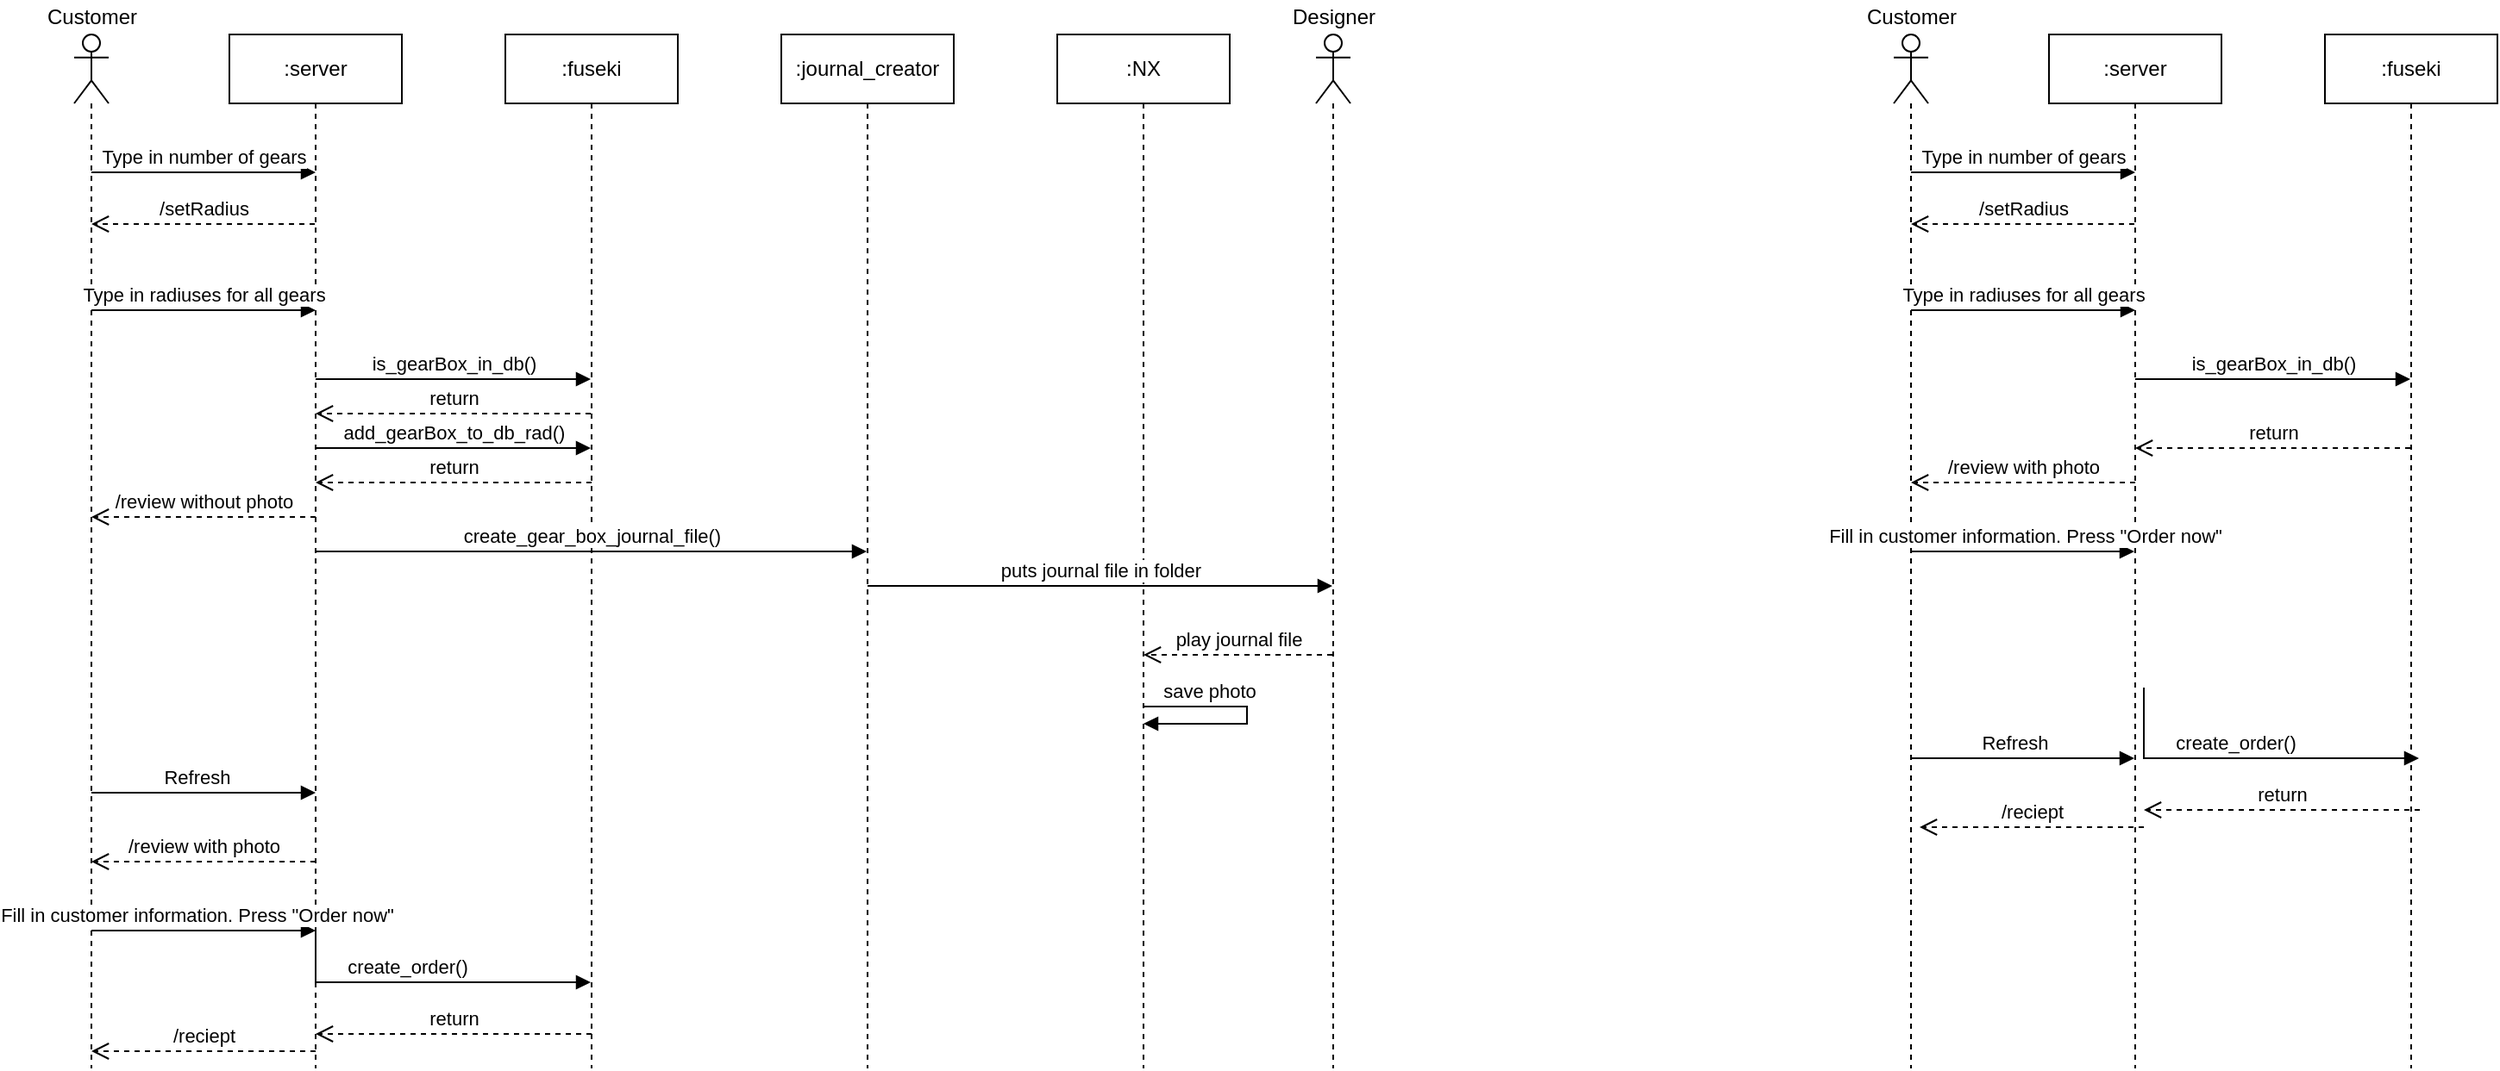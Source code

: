 <mxfile version="15.8.6" type="device"><diagram id="pur2rz3WO4CGZzO7bH6X" name="Page-1"><mxGraphModel dx="1249" dy="674" grid="1" gridSize="10" guides="1" tooltips="1" connect="1" arrows="1" fold="1" page="1" pageScale="1" pageWidth="850" pageHeight="1100" math="0" shadow="0"><root><mxCell id="0"/><mxCell id="1" parent="0"/><mxCell id="kUHwDhOnWiA5E9myQqLr-2" value="" style="shape=umlLifeline;participant=umlActor;perimeter=lifelinePerimeter;whiteSpace=wrap;html=1;container=1;collapsible=0;recursiveResize=0;verticalAlign=top;spacingTop=36;outlineConnect=0;" parent="1" vertex="1"><mxGeometry x="70" y="40" width="20" height="600" as="geometry"/></mxCell><mxCell id="kUHwDhOnWiA5E9myQqLr-10" value=":server" style="shape=umlLifeline;perimeter=lifelinePerimeter;whiteSpace=wrap;html=1;container=1;collapsible=0;recursiveResize=0;outlineConnect=0;" parent="1" vertex="1"><mxGeometry x="160" y="40" width="100" height="600" as="geometry"/></mxCell><mxCell id="kUHwDhOnWiA5E9myQqLr-49" value="/review without photo" style="html=1;verticalAlign=bottom;endArrow=open;dashed=1;endSize=8;rounded=0;edgeStyle=orthogonalEdgeStyle;" parent="kUHwDhOnWiA5E9myQqLr-10" edge="1"><mxGeometry relative="1" as="geometry"><mxPoint x="50" y="280" as="sourcePoint"/><mxPoint x="-80" y="280" as="targetPoint"/><Array as="points"><mxPoint x="-19.5" y="280"/><mxPoint x="-19.5" y="280"/></Array></mxGeometry></mxCell><mxCell id="kUHwDhOnWiA5E9myQqLr-75" value="/reciept" style="html=1;verticalAlign=bottom;endArrow=open;dashed=1;endSize=8;rounded=0;edgeStyle=orthogonalEdgeStyle;" parent="kUHwDhOnWiA5E9myQqLr-10" edge="1"><mxGeometry relative="1" as="geometry"><mxPoint x="50" y="590" as="sourcePoint"/><mxPoint x="-80" y="590" as="targetPoint"/><Array as="points"><mxPoint x="10.5" y="590"/><mxPoint x="10.5" y="590"/></Array></mxGeometry></mxCell><mxCell id="kUHwDhOnWiA5E9myQqLr-74" value="return" style="html=1;verticalAlign=bottom;endArrow=open;dashed=1;endSize=8;rounded=0;edgeStyle=orthogonalEdgeStyle;" parent="kUHwDhOnWiA5E9myQqLr-10" edge="1"><mxGeometry relative="1" as="geometry"><mxPoint x="210" y="580" as="sourcePoint"/><mxPoint x="50" y="580" as="targetPoint"/><Array as="points"><mxPoint x="150.5" y="580"/><mxPoint x="150.5" y="580"/></Array></mxGeometry></mxCell><mxCell id="kUHwDhOnWiA5E9myQqLr-80" value="Refresh" style="html=1;verticalAlign=bottom;endArrow=block;rounded=0;edgeStyle=orthogonalEdgeStyle;" parent="kUHwDhOnWiA5E9myQqLr-10" edge="1"><mxGeometry x="-0.069" width="80" relative="1" as="geometry"><mxPoint x="-80" y="440" as="sourcePoint"/><mxPoint x="50" y="440" as="targetPoint"/><mxPoint as="offset"/><Array as="points"><mxPoint x="-9.5" y="440"/><mxPoint x="-9.5" y="440"/></Array></mxGeometry></mxCell><mxCell id="kUHwDhOnWiA5E9myQqLr-11" value=":fuseki" style="shape=umlLifeline;perimeter=lifelinePerimeter;whiteSpace=wrap;html=1;container=1;collapsible=0;recursiveResize=0;outlineConnect=0;" parent="1" vertex="1"><mxGeometry x="320" y="40" width="100" height="600" as="geometry"/></mxCell><mxCell id="kUHwDhOnWiA5E9myQqLr-19" value="Type in&amp;nbsp;radiuses for all gears" style="html=1;verticalAlign=bottom;endArrow=block;rounded=0;edgeStyle=orthogonalEdgeStyle;" parent="1" edge="1"><mxGeometry width="80" relative="1" as="geometry"><mxPoint x="80" y="200" as="sourcePoint"/><mxPoint x="210" y="200" as="targetPoint"/></mxGeometry></mxCell><mxCell id="kUHwDhOnWiA5E9myQqLr-16" value="Type in number of gears" style="html=1;verticalAlign=bottom;endArrow=block;rounded=0;edgeStyle=orthogonalEdgeStyle;" parent="1" edge="1"><mxGeometry width="80" relative="1" as="geometry"><mxPoint x="80" y="120" as="sourcePoint"/><mxPoint x="210" y="120" as="targetPoint"/></mxGeometry></mxCell><mxCell id="kUHwDhOnWiA5E9myQqLr-18" value="/setRadius" style="html=1;verticalAlign=bottom;endArrow=open;dashed=1;endSize=8;rounded=0;edgeStyle=orthogonalEdgeStyle;" parent="1" source="kUHwDhOnWiA5E9myQqLr-10" target="kUHwDhOnWiA5E9myQqLr-2" edge="1"><mxGeometry relative="1" as="geometry"><mxPoint x="210" y="170" as="sourcePoint"/><mxPoint x="100" y="170" as="targetPoint"/><Array as="points"><mxPoint x="150" y="150"/><mxPoint x="150" y="150"/></Array></mxGeometry></mxCell><mxCell id="kUHwDhOnWiA5E9myQqLr-24" value="is_gearBox_in_db()" style="html=1;verticalAlign=bottom;endArrow=block;rounded=0;edgeStyle=orthogonalEdgeStyle;" parent="1" target="kUHwDhOnWiA5E9myQqLr-11" edge="1"><mxGeometry width="80" relative="1" as="geometry"><mxPoint x="210" y="240" as="sourcePoint"/><mxPoint x="290" y="240" as="targetPoint"/><Array as="points"><mxPoint x="310" y="240"/><mxPoint x="310" y="240"/></Array></mxGeometry></mxCell><mxCell id="kUHwDhOnWiA5E9myQqLr-28" value=":NX" style="shape=umlLifeline;perimeter=lifelinePerimeter;whiteSpace=wrap;html=1;container=1;collapsible=0;recursiveResize=0;outlineConnect=0;" parent="1" vertex="1"><mxGeometry x="640" y="40" width="100" height="600" as="geometry"/></mxCell><mxCell id="kUHwDhOnWiA5E9myQqLr-29" value="" style="shape=umlLifeline;participant=umlActor;perimeter=lifelinePerimeter;whiteSpace=wrap;html=1;container=1;collapsible=0;recursiveResize=0;verticalAlign=top;spacingTop=36;outlineConnect=0;align=center;size=40;" parent="1" vertex="1"><mxGeometry x="790" y="40" width="20" height="600" as="geometry"/></mxCell><mxCell id="kUHwDhOnWiA5E9myQqLr-30" value="&lt;span&gt;Designer&lt;/span&gt;" style="text;html=1;align=center;verticalAlign=middle;resizable=0;points=[];autosize=1;strokeColor=none;fillColor=none;" parent="1" vertex="1"><mxGeometry x="770" y="20" width="60" height="20" as="geometry"/></mxCell><mxCell id="kUHwDhOnWiA5E9myQqLr-31" value="Customer" style="text;html=1;align=center;verticalAlign=middle;resizable=0;points=[];autosize=1;strokeColor=none;fillColor=none;" parent="1" vertex="1"><mxGeometry x="45" y="20" width="70" height="20" as="geometry"/></mxCell><mxCell id="kUHwDhOnWiA5E9myQqLr-33" value=":journal_creator" style="shape=umlLifeline;perimeter=lifelinePerimeter;whiteSpace=wrap;html=1;container=1;collapsible=0;recursiveResize=0;outlineConnect=0;" parent="1" vertex="1"><mxGeometry x="480" y="40" width="100" height="600" as="geometry"/></mxCell><mxCell id="kUHwDhOnWiA5E9myQqLr-36" value="play journal file" style="html=1;verticalAlign=bottom;endArrow=open;dashed=1;endSize=8;rounded=0;edgeStyle=orthogonalEdgeStyle;" parent="1" source="kUHwDhOnWiA5E9myQqLr-29" target="kUHwDhOnWiA5E9myQqLr-28" edge="1"><mxGeometry relative="1" as="geometry"><mxPoint x="650" y="460" as="sourcePoint"/><mxPoint x="570" y="460" as="targetPoint"/><Array as="points"><mxPoint x="750" y="400"/><mxPoint x="750" y="400"/></Array></mxGeometry></mxCell><mxCell id="kUHwDhOnWiA5E9myQqLr-34" value="return" style="html=1;verticalAlign=bottom;endArrow=open;dashed=1;endSize=8;rounded=0;edgeStyle=orthogonalEdgeStyle;" parent="1" source="kUHwDhOnWiA5E9myQqLr-11" target="kUHwDhOnWiA5E9myQqLr-10" edge="1"><mxGeometry relative="1" as="geometry"><mxPoint x="370" y="270" as="sourcePoint"/><mxPoint x="290" y="270" as="targetPoint"/><Array as="points"><mxPoint x="300" y="260"/><mxPoint x="300" y="260"/></Array></mxGeometry></mxCell><mxCell id="kUHwDhOnWiA5E9myQqLr-37" value="create_gear_box_journal_file()" style="html=1;verticalAlign=bottom;endArrow=block;rounded=0;edgeStyle=orthogonalEdgeStyle;" parent="1" source="kUHwDhOnWiA5E9myQqLr-10" target="kUHwDhOnWiA5E9myQqLr-33" edge="1"><mxGeometry width="80" relative="1" as="geometry"><mxPoint x="290" y="290" as="sourcePoint"/><mxPoint x="880" y="290" as="targetPoint"/><Array as="points"><mxPoint x="260" y="370"/><mxPoint x="260" y="370"/></Array></mxGeometry></mxCell><mxCell id="kUHwDhOnWiA5E9myQqLr-39" value="puts journal file in folder" style="html=1;verticalAlign=bottom;endArrow=block;rounded=0;edgeStyle=orthogonalEdgeStyle;" parent="1" source="kUHwDhOnWiA5E9myQqLr-33" target="kUHwDhOnWiA5E9myQqLr-29" edge="1"><mxGeometry width="80" relative="1" as="geometry"><mxPoint x="570" y="350" as="sourcePoint"/><mxPoint x="650" y="350" as="targetPoint"/><Array as="points"><mxPoint x="660" y="360"/><mxPoint x="660" y="360"/></Array></mxGeometry></mxCell><mxCell id="kUHwDhOnWiA5E9myQqLr-41" value="save photo" style="html=1;verticalAlign=bottom;endArrow=block;rounded=0;edgeStyle=orthogonalEdgeStyle;" parent="1" source="kUHwDhOnWiA5E9myQqLr-28" target="kUHwDhOnWiA5E9myQqLr-28" edge="1"><mxGeometry x="-0.425" width="80" relative="1" as="geometry"><mxPoint x="570" y="440" as="sourcePoint"/><mxPoint x="750" y="580" as="targetPoint"/><Array as="points"><mxPoint x="750" y="430"/><mxPoint x="750" y="440"/></Array><mxPoint as="offset"/></mxGeometry></mxCell><mxCell id="kUHwDhOnWiA5E9myQqLr-51" value="/review with photo" style="html=1;verticalAlign=bottom;endArrow=open;dashed=1;endSize=8;rounded=0;edgeStyle=orthogonalEdgeStyle;" parent="1" edge="1"><mxGeometry relative="1" as="geometry"><mxPoint x="210" y="520" as="sourcePoint"/><mxPoint x="80" y="520" as="targetPoint"/><Array as="points"><mxPoint x="140.5" y="520"/><mxPoint x="140.5" y="520"/></Array></mxGeometry></mxCell><mxCell id="kUHwDhOnWiA5E9myQqLr-52" value="" style="shape=umlLifeline;participant=umlActor;perimeter=lifelinePerimeter;whiteSpace=wrap;html=1;container=1;collapsible=0;recursiveResize=0;verticalAlign=top;spacingTop=36;outlineConnect=0;" parent="1" vertex="1"><mxGeometry x="1125" y="40" width="20" height="600" as="geometry"/></mxCell><mxCell id="kUHwDhOnWiA5E9myQqLr-53" value=":server" style="shape=umlLifeline;perimeter=lifelinePerimeter;whiteSpace=wrap;html=1;container=1;collapsible=0;recursiveResize=0;outlineConnect=0;" parent="1" vertex="1"><mxGeometry x="1215" y="40" width="100" height="600" as="geometry"/></mxCell><mxCell id="kUHwDhOnWiA5E9myQqLr-54" value="/review with photo" style="html=1;verticalAlign=bottom;endArrow=open;dashed=1;endSize=8;rounded=0;edgeStyle=orthogonalEdgeStyle;" parent="kUHwDhOnWiA5E9myQqLr-53" edge="1"><mxGeometry relative="1" as="geometry"><mxPoint x="50" y="260" as="sourcePoint"/><mxPoint x="-80" y="260" as="targetPoint"/><Array as="points"><mxPoint x="-19.5" y="260"/><mxPoint x="-19.5" y="260"/></Array></mxGeometry></mxCell><mxCell id="kUHwDhOnWiA5E9myQqLr-55" value="Refresh" style="html=1;verticalAlign=bottom;endArrow=block;rounded=0;edgeStyle=orthogonalEdgeStyle;" parent="kUHwDhOnWiA5E9myQqLr-53" edge="1"><mxGeometry x="-0.069" width="80" relative="1" as="geometry"><mxPoint x="-80.5" y="420" as="sourcePoint"/><mxPoint x="49.5" y="420" as="targetPoint"/><mxPoint as="offset"/><Array as="points"><mxPoint x="-10" y="420"/><mxPoint x="-10" y="420"/></Array></mxGeometry></mxCell><mxCell id="kUHwDhOnWiA5E9myQqLr-81" value="/reciept" style="html=1;verticalAlign=bottom;endArrow=open;dashed=1;endSize=8;rounded=0;edgeStyle=orthogonalEdgeStyle;" parent="kUHwDhOnWiA5E9myQqLr-53" edge="1"><mxGeometry relative="1" as="geometry"><mxPoint x="55" y="460" as="sourcePoint"/><mxPoint x="-75" y="460" as="targetPoint"/><Array as="points"><mxPoint x="15.5" y="460"/><mxPoint x="15.5" y="460"/></Array></mxGeometry></mxCell><mxCell id="kUHwDhOnWiA5E9myQqLr-82" value="return" style="html=1;verticalAlign=bottom;endArrow=open;dashed=1;endSize=8;rounded=0;edgeStyle=orthogonalEdgeStyle;" parent="kUHwDhOnWiA5E9myQqLr-53" edge="1"><mxGeometry relative="1" as="geometry"><mxPoint x="215" y="450" as="sourcePoint"/><mxPoint x="55" y="450" as="targetPoint"/><Array as="points"><mxPoint x="155.5" y="450"/><mxPoint x="155.5" y="450"/></Array></mxGeometry></mxCell><mxCell id="kUHwDhOnWiA5E9myQqLr-85" value="create_order()" style="html=1;verticalAlign=bottom;endArrow=block;rounded=0;edgeStyle=orthogonalEdgeStyle;" parent="kUHwDhOnWiA5E9myQqLr-53" edge="1"><mxGeometry x="-0.069" width="80" relative="1" as="geometry"><mxPoint x="55" y="379" as="sourcePoint"/><mxPoint x="214.5" y="420" as="targetPoint"/><mxPoint as="offset"/><Array as="points"><mxPoint x="55" y="420"/></Array></mxGeometry></mxCell><mxCell id="kUHwDhOnWiA5E9myQqLr-56" value=":fuseki" style="shape=umlLifeline;perimeter=lifelinePerimeter;whiteSpace=wrap;html=1;container=1;collapsible=0;recursiveResize=0;outlineConnect=0;" parent="1" vertex="1"><mxGeometry x="1375" y="40" width="100" height="600" as="geometry"/></mxCell><mxCell id="kUHwDhOnWiA5E9myQqLr-57" value="Type in&amp;nbsp;radiuses for all gears" style="html=1;verticalAlign=bottom;endArrow=block;rounded=0;edgeStyle=orthogonalEdgeStyle;" parent="1" edge="1"><mxGeometry width="80" relative="1" as="geometry"><mxPoint x="1135" y="200" as="sourcePoint"/><mxPoint x="1265" y="200" as="targetPoint"/></mxGeometry></mxCell><mxCell id="kUHwDhOnWiA5E9myQqLr-58" value="Type in number of gears" style="html=1;verticalAlign=bottom;endArrow=block;rounded=0;edgeStyle=orthogonalEdgeStyle;" parent="1" edge="1"><mxGeometry width="80" relative="1" as="geometry"><mxPoint x="1135" y="120" as="sourcePoint"/><mxPoint x="1265" y="120" as="targetPoint"/></mxGeometry></mxCell><mxCell id="kUHwDhOnWiA5E9myQqLr-59" value="/setRadius" style="html=1;verticalAlign=bottom;endArrow=open;dashed=1;endSize=8;rounded=0;edgeStyle=orthogonalEdgeStyle;" parent="1" source="kUHwDhOnWiA5E9myQqLr-53" target="kUHwDhOnWiA5E9myQqLr-52" edge="1"><mxGeometry relative="1" as="geometry"><mxPoint x="1265" y="170" as="sourcePoint"/><mxPoint x="1155" y="170" as="targetPoint"/><Array as="points"><mxPoint x="1205" y="150"/><mxPoint x="1205" y="150"/></Array></mxGeometry></mxCell><mxCell id="kUHwDhOnWiA5E9myQqLr-60" value="is_gearBox_in_db()" style="html=1;verticalAlign=bottom;endArrow=block;rounded=0;edgeStyle=orthogonalEdgeStyle;" parent="1" target="kUHwDhOnWiA5E9myQqLr-56" edge="1"><mxGeometry width="80" relative="1" as="geometry"><mxPoint x="1265" y="240" as="sourcePoint"/><mxPoint x="1345" y="240" as="targetPoint"/><Array as="points"><mxPoint x="1365" y="240"/><mxPoint x="1365" y="240"/></Array></mxGeometry></mxCell><mxCell id="kUHwDhOnWiA5E9myQqLr-64" value="Customer" style="text;html=1;align=center;verticalAlign=middle;resizable=0;points=[];autosize=1;strokeColor=none;fillColor=none;" parent="1" vertex="1"><mxGeometry x="1100" y="20" width="70" height="20" as="geometry"/></mxCell><mxCell id="kUHwDhOnWiA5E9myQqLr-67" value="return" style="html=1;verticalAlign=bottom;endArrow=open;dashed=1;endSize=8;rounded=0;edgeStyle=orthogonalEdgeStyle;" parent="1" source="kUHwDhOnWiA5E9myQqLr-56" target="kUHwDhOnWiA5E9myQqLr-53" edge="1"><mxGeometry relative="1" as="geometry"><mxPoint x="1425" y="270" as="sourcePoint"/><mxPoint x="1345" y="270" as="targetPoint"/><Array as="points"><mxPoint x="1365" y="280"/><mxPoint x="1365" y="280"/></Array></mxGeometry></mxCell><mxCell id="kUHwDhOnWiA5E9myQqLr-73" value="create_order()" style="html=1;verticalAlign=bottom;endArrow=block;rounded=0;edgeStyle=orthogonalEdgeStyle;" parent="1" target="kUHwDhOnWiA5E9myQqLr-11" edge="1"><mxGeometry x="-0.069" width="80" relative="1" as="geometry"><mxPoint x="210" y="549" as="sourcePoint"/><mxPoint x="280" y="520" as="targetPoint"/><mxPoint as="offset"/><Array as="points"><mxPoint x="210" y="590"/></Array></mxGeometry></mxCell><mxCell id="kUHwDhOnWiA5E9myQqLr-77" value="add_gearBox_to_db_rad()" style="html=1;verticalAlign=bottom;endArrow=block;rounded=0;edgeStyle=orthogonalEdgeStyle;" parent="1" edge="1"><mxGeometry width="80" relative="1" as="geometry"><mxPoint x="210" y="280" as="sourcePoint"/><mxPoint x="369.5" y="280" as="targetPoint"/><Array as="points"><mxPoint x="310" y="280"/><mxPoint x="310" y="280"/></Array></mxGeometry></mxCell><mxCell id="kUHwDhOnWiA5E9myQqLr-78" value="return" style="html=1;verticalAlign=bottom;endArrow=open;dashed=1;endSize=8;rounded=0;edgeStyle=orthogonalEdgeStyle;" parent="1" edge="1"><mxGeometry relative="1" as="geometry"><mxPoint x="370" y="300" as="sourcePoint"/><mxPoint x="210" y="300" as="targetPoint"/><Array as="points"><mxPoint x="300.5" y="300"/><mxPoint x="300.5" y="300"/></Array></mxGeometry></mxCell><mxCell id="kUHwDhOnWiA5E9myQqLr-72" value="Fill in customer information. Press &quot;Order now&quot;" style="html=1;verticalAlign=bottom;endArrow=block;rounded=0;edgeStyle=orthogonalEdgeStyle;" parent="1" edge="1"><mxGeometry x="-0.069" width="80" relative="1" as="geometry"><mxPoint x="80" y="560" as="sourcePoint"/><mxPoint x="210" y="560" as="targetPoint"/><mxPoint as="offset"/><Array as="points"><mxPoint x="150.5" y="560"/><mxPoint x="150.5" y="560"/></Array></mxGeometry></mxCell><mxCell id="kUHwDhOnWiA5E9myQqLr-86" value="Fill in customer information. Press &quot;Order now&quot;" style="html=1;verticalAlign=bottom;endArrow=block;rounded=0;edgeStyle=orthogonalEdgeStyle;" parent="1" source="kUHwDhOnWiA5E9myQqLr-52" target="kUHwDhOnWiA5E9myQqLr-53" edge="1"><mxGeometry x="0.008" width="80" relative="1" as="geometry"><mxPoint x="1160" y="350" as="sourcePoint"/><mxPoint x="1260" y="350" as="targetPoint"/><mxPoint as="offset"/><Array as="points"/></mxGeometry></mxCell></root></mxGraphModel></diagram></mxfile>